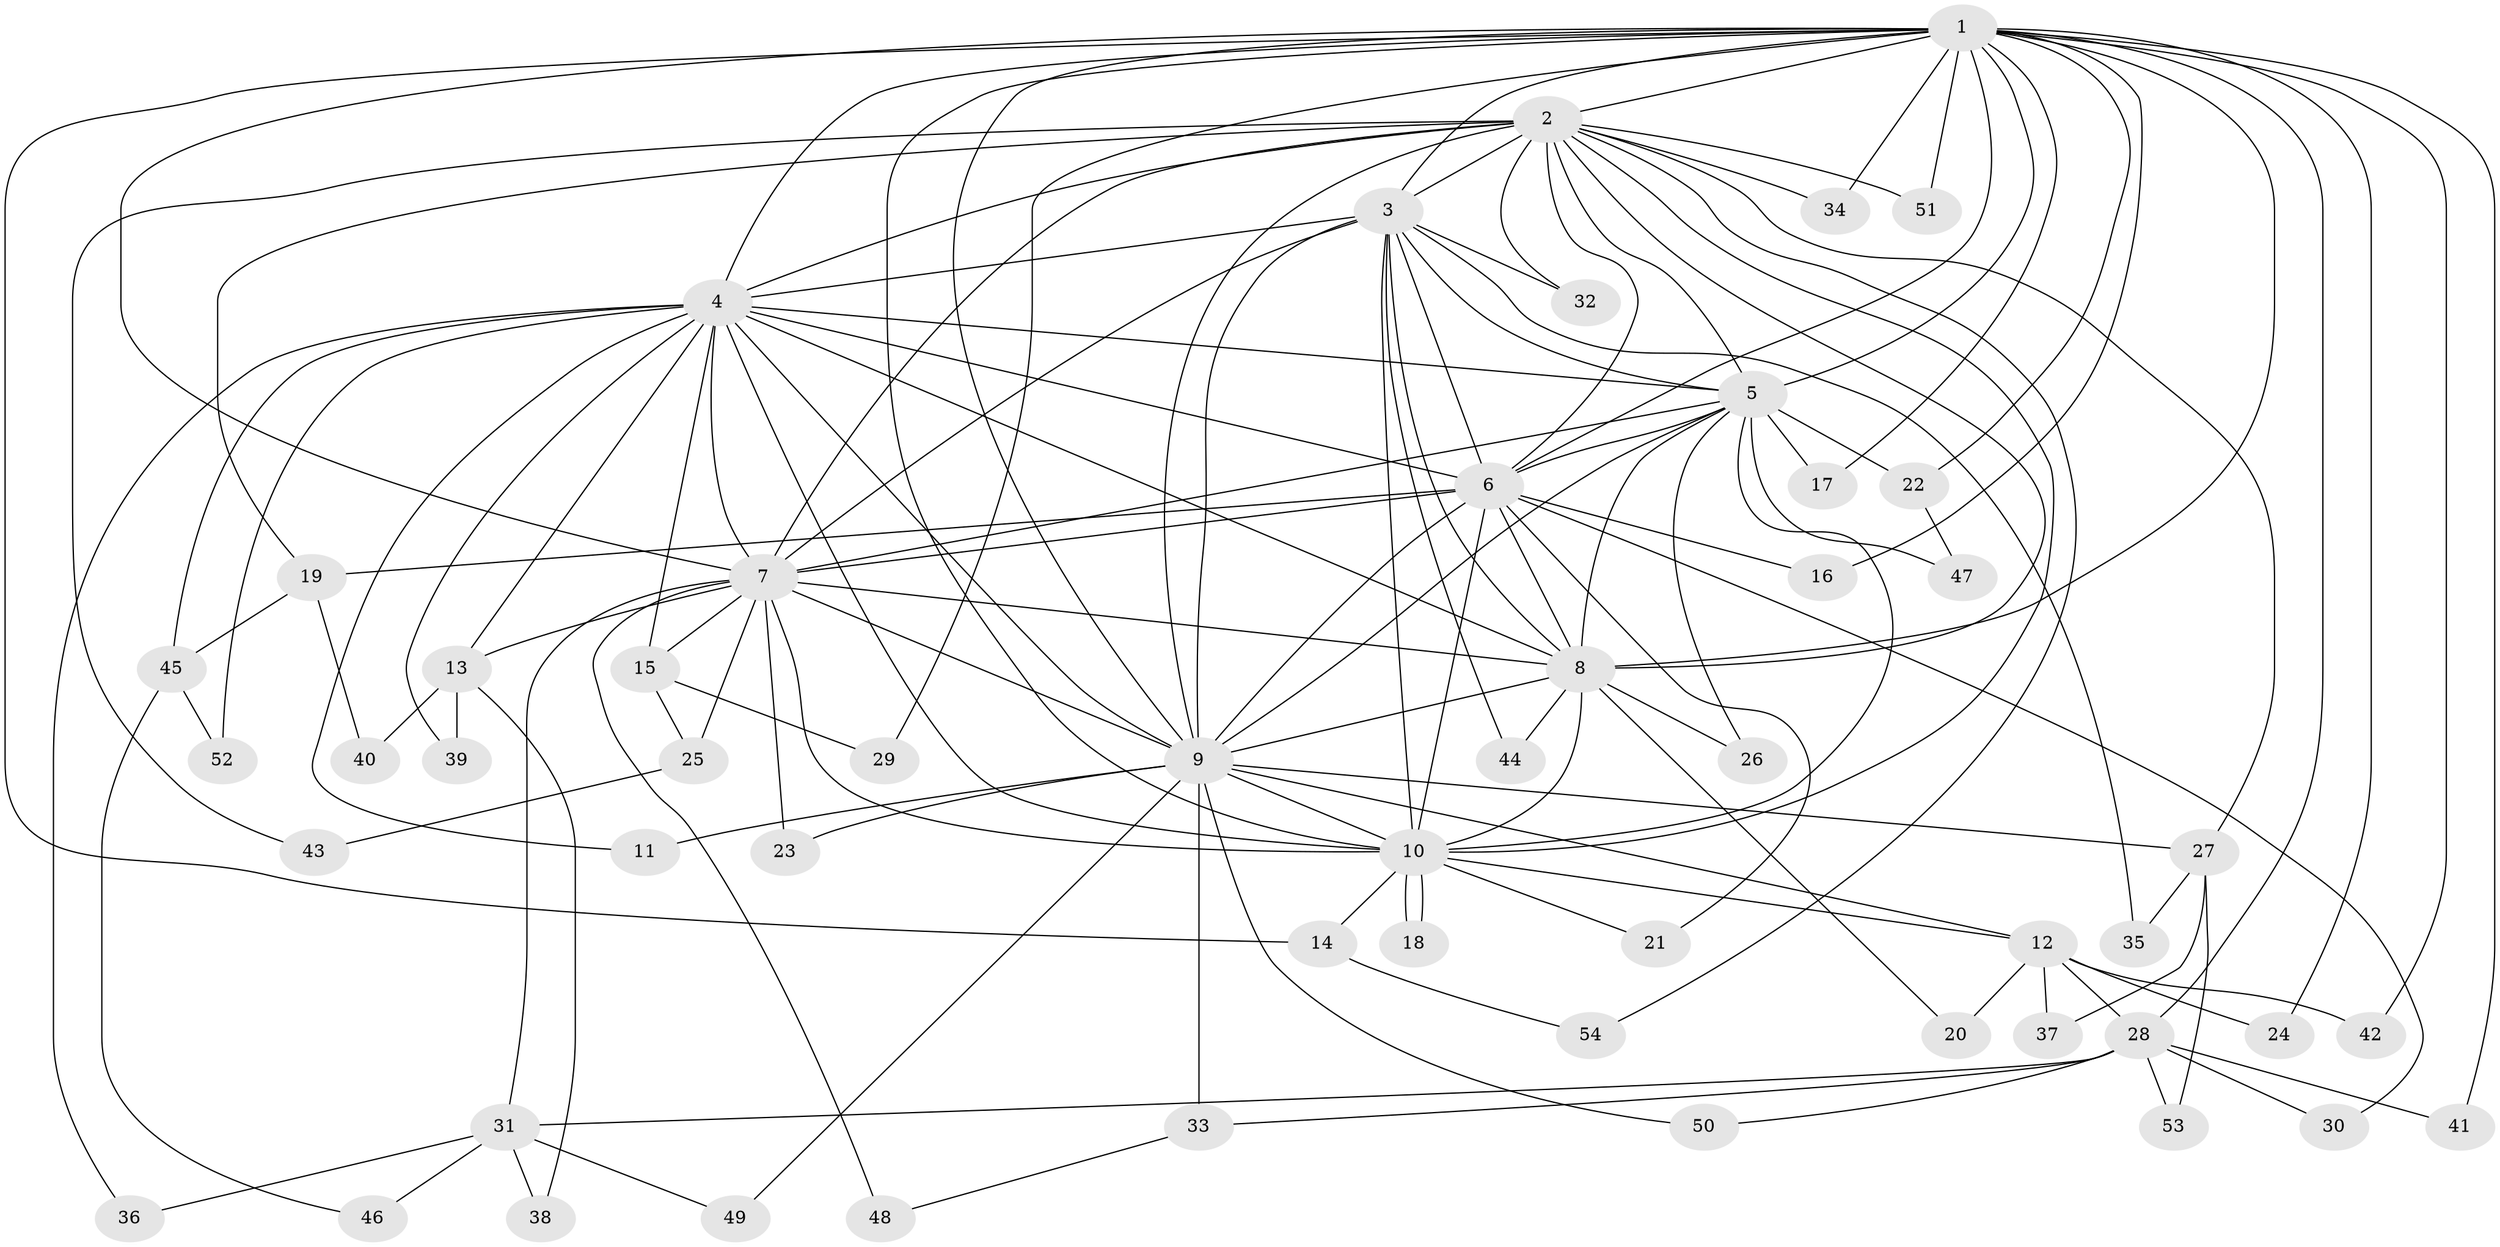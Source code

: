 // coarse degree distribution, {14: 0.02702702702702703, 11: 0.02702702702702703, 9: 0.02702702702702703, 15: 0.02702702702702703, 2: 0.5135135135135135, 1: 0.13513513513513514, 4: 0.02702702702702703, 3: 0.10810810810810811, 5: 0.02702702702702703, 7: 0.02702702702702703, 6: 0.02702702702702703, 10: 0.02702702702702703}
// Generated by graph-tools (version 1.1) at 2025/47/03/04/25 21:47:34]
// undirected, 54 vertices, 133 edges
graph export_dot {
graph [start="1"]
  node [color=gray90,style=filled];
  1;
  2;
  3;
  4;
  5;
  6;
  7;
  8;
  9;
  10;
  11;
  12;
  13;
  14;
  15;
  16;
  17;
  18;
  19;
  20;
  21;
  22;
  23;
  24;
  25;
  26;
  27;
  28;
  29;
  30;
  31;
  32;
  33;
  34;
  35;
  36;
  37;
  38;
  39;
  40;
  41;
  42;
  43;
  44;
  45;
  46;
  47;
  48;
  49;
  50;
  51;
  52;
  53;
  54;
  1 -- 2;
  1 -- 3;
  1 -- 4;
  1 -- 5;
  1 -- 6;
  1 -- 7;
  1 -- 8;
  1 -- 9;
  1 -- 10;
  1 -- 14;
  1 -- 16;
  1 -- 17;
  1 -- 22;
  1 -- 24;
  1 -- 28;
  1 -- 29;
  1 -- 34;
  1 -- 41;
  1 -- 42;
  1 -- 51;
  2 -- 3;
  2 -- 4;
  2 -- 5;
  2 -- 6;
  2 -- 7;
  2 -- 8;
  2 -- 9;
  2 -- 10;
  2 -- 19;
  2 -- 27;
  2 -- 32;
  2 -- 34;
  2 -- 43;
  2 -- 51;
  2 -- 54;
  3 -- 4;
  3 -- 5;
  3 -- 6;
  3 -- 7;
  3 -- 8;
  3 -- 9;
  3 -- 10;
  3 -- 32;
  3 -- 35;
  3 -- 44;
  4 -- 5;
  4 -- 6;
  4 -- 7;
  4 -- 8;
  4 -- 9;
  4 -- 10;
  4 -- 11;
  4 -- 13;
  4 -- 15;
  4 -- 36;
  4 -- 39;
  4 -- 45;
  4 -- 52;
  5 -- 6;
  5 -- 7;
  5 -- 8;
  5 -- 9;
  5 -- 10;
  5 -- 17;
  5 -- 22;
  5 -- 26;
  5 -- 47;
  6 -- 7;
  6 -- 8;
  6 -- 9;
  6 -- 10;
  6 -- 16;
  6 -- 19;
  6 -- 21;
  6 -- 30;
  7 -- 8;
  7 -- 9;
  7 -- 10;
  7 -- 13;
  7 -- 15;
  7 -- 23;
  7 -- 25;
  7 -- 31;
  7 -- 48;
  8 -- 9;
  8 -- 10;
  8 -- 20;
  8 -- 26;
  8 -- 44;
  9 -- 10;
  9 -- 11;
  9 -- 12;
  9 -- 23;
  9 -- 27;
  9 -- 33;
  9 -- 49;
  9 -- 50;
  10 -- 12;
  10 -- 14;
  10 -- 18;
  10 -- 18;
  10 -- 21;
  12 -- 20;
  12 -- 24;
  12 -- 28;
  12 -- 37;
  12 -- 42;
  13 -- 38;
  13 -- 39;
  13 -- 40;
  14 -- 54;
  15 -- 25;
  15 -- 29;
  19 -- 40;
  19 -- 45;
  22 -- 47;
  25 -- 43;
  27 -- 35;
  27 -- 37;
  27 -- 53;
  28 -- 30;
  28 -- 31;
  28 -- 33;
  28 -- 41;
  28 -- 50;
  28 -- 53;
  31 -- 36;
  31 -- 38;
  31 -- 46;
  31 -- 49;
  33 -- 48;
  45 -- 46;
  45 -- 52;
}
